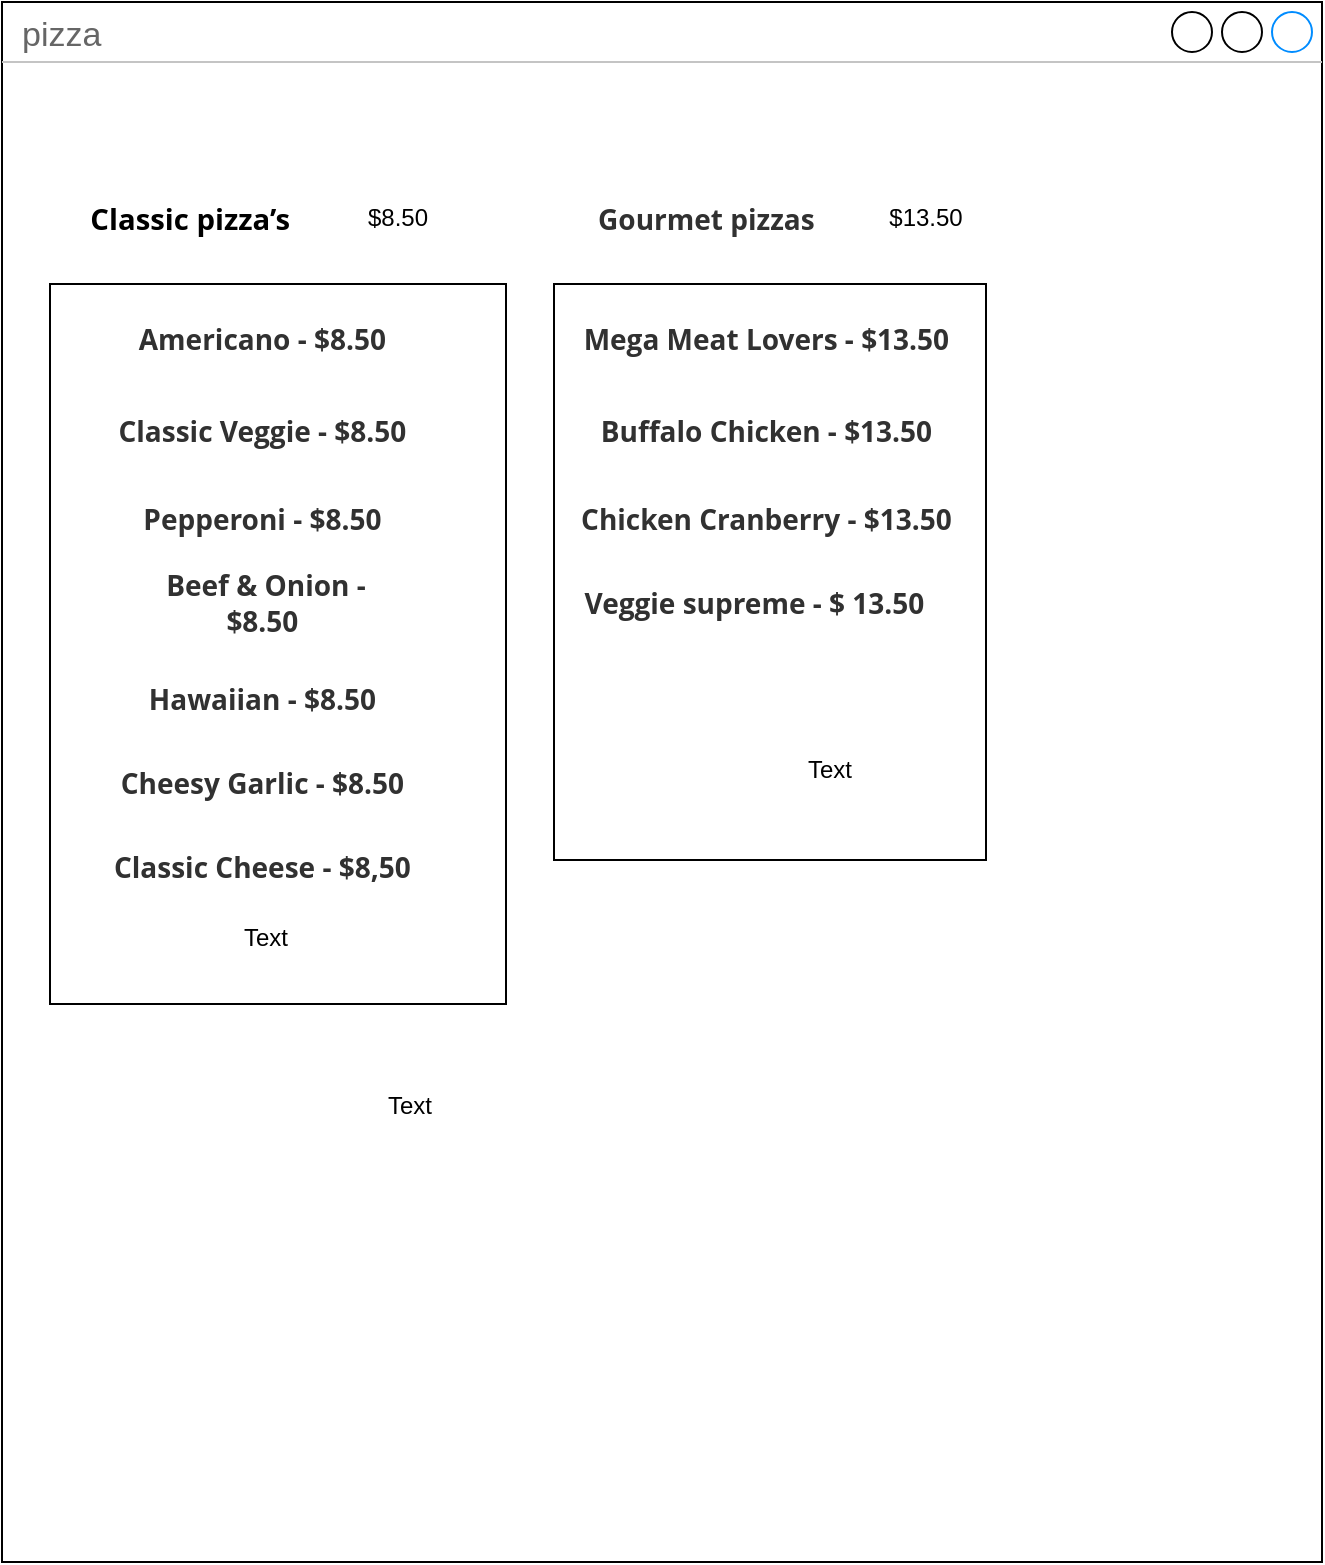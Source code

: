 <mxfile version="17.2.1" type="github" pages="2">
  <diagram id="OeIHxiRGo6S6o10ia1zx" name="Page-1">
    <mxGraphModel dx="1422" dy="794" grid="1" gridSize="12" guides="1" tooltips="1" connect="1" arrows="1" fold="1" page="1" pageScale="1" pageWidth="850" pageHeight="1100" math="0" shadow="0">
      <root>
        <mxCell id="0" />
        <mxCell id="1" parent="0" />
        <mxCell id="WEldt-L0lvi8PVt7wTrO-10" value="pizza&amp;nbsp;" style="strokeWidth=1;shadow=0;dashed=0;align=center;html=1;shape=mxgraph.mockup.containers.window;align=left;verticalAlign=top;spacingLeft=8;strokeColor2=#008cff;strokeColor3=#c4c4c4;fontColor=#666666;mainText=;fontSize=17;labelBackgroundColor=none;" parent="1" vertex="1">
          <mxGeometry x="12" y="351" width="660" height="780" as="geometry" />
        </mxCell>
        <mxCell id="WEldt-L0lvi8PVt7wTrO-24" value="&#xa;&#xa;&lt;span lang=&quot;EN-US&quot; class=&quot;TextRun SCXW166447480 BCX0&quot; style=&quot;margin: 0px; padding: 0px; font-variant: normal; font-style: normal; letter-spacing: normal; text-align: left; text-indent: 0px; text-transform: none; word-spacing: 0px; background-color: rgb(255, 255, 255); color: rgb(49, 49, 49); font-size: 10.5pt; line-height: 17.267px; font-family: &amp;quot;open sans&amp;quot;, &amp;quot;open sans_embeddedfont&amp;quot;, &amp;quot;open sans_msfontservice&amp;quot;, sans-serif; font-weight: bold;&quot;&gt;&lt;span class=&quot;NormalTextRun SCXW166447480 BCX0&quot; style=&quot;margin: 0px ; padding: 0px&quot;&gt;Gourmet pizzas&lt;/span&gt;&lt;/span&gt;&lt;span class=&quot;EOP SCXW166447480 BCX0&quot; style=&quot;margin: 0px; padding: 0px; font-style: normal; font-weight: 400; letter-spacing: normal; text-align: left; text-indent: 0px; text-transform: none; word-spacing: 0px; background-color: rgb(255, 255, 255); font-size: 10.5pt; line-height: 17.267px; font-family: &amp;quot;open sans&amp;quot;, &amp;quot;open sans_embeddedfont&amp;quot;, &amp;quot;open sans_msfontservice&amp;quot;, sans-serif; color: rgb(49, 49, 49);&quot;&gt;&amp;nbsp;&lt;/span&gt;&#xa;&#xa;" style="text;html=1;strokeColor=none;fillColor=none;align=center;verticalAlign=middle;whiteSpace=wrap;rounded=0;" parent="1" vertex="1">
          <mxGeometry x="300" y="444" width="132" height="30" as="geometry" />
        </mxCell>
        <mxCell id="GcgZZKDhvCRHyH7AHhgR-1" value="&#xa;&#xa;&lt;span lang=&quot;EN-US&quot; class=&quot;TextRun SCXW215827870 BCX0&quot; style=&quot;margin: 0px; padding: 0px; color: rgb(0, 0, 0); font-style: normal; letter-spacing: normal; text-align: left; text-indent: 0px; text-transform: none; word-spacing: 0px; background-color: rgb(255, 255, 255); font-size: 11pt; line-height: 18.346px; font-family: &amp;quot;open sans&amp;quot;, &amp;quot;open sans_embeddedfont&amp;quot;, &amp;quot;open sans_msfontservice&amp;quot;, sans-serif; font-weight: bold;&quot;&gt;&lt;span class=&quot;NormalTextRun SCXW215827870 BCX0&quot; style=&quot;margin: 0px ; padding: 0px&quot;&gt;Classic&amp;nbsp;&lt;/span&gt;&lt;span class=&quot;NormalTextRun SCXW215827870 BCX0&quot; style=&quot;margin: 0px ; padding: 0px&quot;&gt;pizza’s&lt;/span&gt;&lt;/span&gt;&lt;span class=&quot;EOP SCXW215827870 BCX0&quot; style=&quot;margin: 0px; padding: 0px; color: rgb(0, 0, 0); font-style: normal; font-weight: 400; letter-spacing: normal; text-align: left; text-indent: 0px; text-transform: none; word-spacing: 0px; background-color: rgb(255, 255, 255); font-size: 11pt; line-height: 18.346px; font-family: &amp;quot;open sans&amp;quot;, &amp;quot;open sans_embeddedfont&amp;quot;, &amp;quot;open sans_msfontservice&amp;quot;, sans-serif;&quot;&gt;&amp;nbsp;&lt;/span&gt;&#xa;&#xa;" style="text;html=1;strokeColor=none;fillColor=none;align=center;verticalAlign=middle;whiteSpace=wrap;rounded=0;" parent="1" vertex="1">
          <mxGeometry x="48" y="444" width="120" height="30" as="geometry" />
        </mxCell>
        <mxCell id="E2cKHjokbWYPnYQh1oeq-1" value="" style="rounded=0;whiteSpace=wrap;html=1;" parent="1" vertex="1">
          <mxGeometry x="36" y="492" width="228" height="360" as="geometry" />
        </mxCell>
        <mxCell id="E2cKHjokbWYPnYQh1oeq-5" value="&#xa;&#xa;&lt;span lang=&quot;EN-US&quot; class=&quot;TextRun SCXW6373005 BCX0&quot; style=&quot;margin: 0px; padding: 0px; font-variant: normal; font-style: normal; letter-spacing: normal; text-align: left; text-indent: 0px; text-transform: none; word-spacing: 0px; background-color: rgb(255, 255, 255); color: rgb(49, 49, 49); font-size: 10.5pt; line-height: 17.267px; font-family: &amp;quot;open sans&amp;quot;, &amp;quot;open sans_embeddedfont&amp;quot;, &amp;quot;open sans_msfontservice&amp;quot;, sans-serif; font-weight: bold;&quot;&gt;&lt;span class=&quot;NormalTextRun SCXW6373005 BCX0&quot; style=&quot;margin: 0px ; padding: 0px&quot;&gt;Americano - $8.50&lt;/span&gt;&lt;/span&gt;&lt;span class=&quot;EOP SCXW6373005 BCX0&quot; style=&quot;margin: 0px; padding: 0px; font-style: normal; font-weight: 400; letter-spacing: normal; text-align: left; text-indent: 0px; text-transform: none; word-spacing: 0px; background-color: rgb(255, 255, 255); font-size: 10.5pt; line-height: 17.267px; font-family: &amp;quot;open sans&amp;quot;, &amp;quot;open sans_embeddedfont&amp;quot;, &amp;quot;open sans_msfontservice&amp;quot;, sans-serif; color: rgb(49, 49, 49);&quot;&gt;&amp;nbsp;&lt;/span&gt;&#xa;&#xa;" style="text;html=1;strokeColor=none;fillColor=none;align=center;verticalAlign=middle;whiteSpace=wrap;rounded=0;" parent="1" vertex="1">
          <mxGeometry x="66" y="504" width="156" height="30" as="geometry" />
        </mxCell>
        <mxCell id="E2cKHjokbWYPnYQh1oeq-6" value="&#xa;&#xa;&lt;span lang=&quot;EN-US&quot; class=&quot;TextRun SCXW138891183 BCX0&quot; style=&quot;margin: 0px; padding: 0px; font-variant: normal; font-style: normal; letter-spacing: normal; text-align: left; text-indent: 0px; text-transform: none; word-spacing: 0px; background-color: rgb(255, 255, 255); color: rgb(49, 49, 49); font-size: 10.5pt; line-height: 17.267px; font-family: &amp;quot;open sans&amp;quot;, &amp;quot;open sans_embeddedfont&amp;quot;, &amp;quot;open sans_msfontservice&amp;quot;, sans-serif; font-weight: bold;&quot;&gt;&lt;span class=&quot;NormalTextRun SCXW138891183 BCX0&quot; style=&quot;margin: 0px ; padding: 0px&quot;&gt;Classic Veggie - $8.50&lt;/span&gt;&lt;/span&gt;&lt;span class=&quot;EOP SCXW138891183 BCX0&quot; style=&quot;margin: 0px; padding: 0px; font-style: normal; font-weight: 400; letter-spacing: normal; text-align: left; text-indent: 0px; text-transform: none; word-spacing: 0px; background-color: rgb(255, 255, 255); font-size: 10.5pt; line-height: 17.267px; font-family: &amp;quot;open sans&amp;quot;, &amp;quot;open sans_embeddedfont&amp;quot;, &amp;quot;open sans_msfontservice&amp;quot;, sans-serif; color: rgb(49, 49, 49);&quot;&gt;&amp;nbsp;&lt;/span&gt;&#xa;&#xa;" style="text;html=1;strokeColor=none;fillColor=none;align=center;verticalAlign=middle;whiteSpace=wrap;rounded=0;" parent="1" vertex="1">
          <mxGeometry x="66" y="550" width="156" height="30" as="geometry" />
        </mxCell>
        <mxCell id="E2cKHjokbWYPnYQh1oeq-7" value="&#xa;&#xa;&lt;span lang=&quot;EN-US&quot; class=&quot;TextRun SCXW78922887 BCX0&quot; style=&quot;margin: 0px; padding: 0px; font-variant: normal; font-style: normal; letter-spacing: normal; text-align: left; text-indent: 0px; text-transform: none; word-spacing: 0px; background-color: rgb(255, 255, 255); color: rgb(49, 49, 49); font-size: 10.5pt; line-height: 17.267px; font-family: &amp;quot;open sans&amp;quot;, &amp;quot;open sans_embeddedfont&amp;quot;, &amp;quot;open sans_msfontservice&amp;quot;, sans-serif; font-weight: bold;&quot;&gt;&lt;span class=&quot;NormalTextRun SCXW78922887 BCX0&quot; style=&quot;margin: 0px ; padding: 0px&quot;&gt;Pepperoni - $8.50&lt;/span&gt;&lt;/span&gt;&lt;span class=&quot;EOP SCXW78922887 BCX0&quot; style=&quot;margin: 0px; padding: 0px; font-style: normal; font-weight: 400; letter-spacing: normal; text-align: left; text-indent: 0px; text-transform: none; word-spacing: 0px; background-color: rgb(255, 255, 255); font-size: 10.5pt; line-height: 17.267px; font-family: &amp;quot;open sans&amp;quot;, &amp;quot;open sans_embeddedfont&amp;quot;, &amp;quot;open sans_msfontservice&amp;quot;, sans-serif; color: rgb(49, 49, 49);&quot;&gt;&amp;nbsp;&lt;/span&gt;&#xa;&#xa;" style="text;html=1;strokeColor=none;fillColor=none;align=center;verticalAlign=middle;whiteSpace=wrap;rounded=0;" parent="1" vertex="1">
          <mxGeometry x="72" y="594" width="144" height="30" as="geometry" />
        </mxCell>
        <mxCell id="E2cKHjokbWYPnYQh1oeq-9" value="&#xa;&#xa;&lt;span lang=&quot;EN-US&quot; class=&quot;TextRun SCXW229307784 BCX0&quot; style=&quot;margin: 0px; padding: 0px; font-variant: normal; font-style: normal; letter-spacing: normal; text-align: left; text-indent: 0px; text-transform: none; word-spacing: 0px; background-color: rgb(255, 255, 255); color: rgb(49, 49, 49); font-size: 10.5pt; line-height: 17.267px; font-family: &amp;quot;open sans&amp;quot;, &amp;quot;open sans_embeddedfont&amp;quot;, &amp;quot;open sans_msfontservice&amp;quot;, sans-serif; font-weight: bold;&quot;&gt;&lt;span class=&quot;NormalTextRun SCXW229307784 BCX0&quot; style=&quot;margin: 0px ; padding: 0px&quot;&gt;Beef &amp;amp; Onion - $8.50&lt;/span&gt;&lt;/span&gt;&lt;span class=&quot;EOP SCXW229307784 BCX0&quot; style=&quot;margin: 0px; padding: 0px; font-style: normal; font-weight: 400; letter-spacing: normal; text-align: left; text-indent: 0px; text-transform: none; word-spacing: 0px; background-color: rgb(255, 255, 255); font-size: 10.5pt; line-height: 17.267px; font-family: &amp;quot;open sans&amp;quot;, &amp;quot;open sans_embeddedfont&amp;quot;, &amp;quot;open sans_msfontservice&amp;quot;, sans-serif; color: rgb(49, 49, 49);&quot;&gt;&amp;nbsp;&lt;/span&gt;&#xa;&#xa;" style="text;html=1;strokeColor=none;fillColor=none;align=center;verticalAlign=middle;whiteSpace=wrap;rounded=0;" parent="1" vertex="1">
          <mxGeometry x="72" y="636" width="144" height="30" as="geometry" />
        </mxCell>
        <mxCell id="E2cKHjokbWYPnYQh1oeq-11" value="&#xa;&#xa;&lt;span lang=&quot;EN-US&quot; class=&quot;TextRun SCXW258297688 BCX0&quot; style=&quot;margin: 0px; padding: 0px; font-variant: normal; font-style: normal; letter-spacing: normal; text-align: left; text-indent: 0px; text-transform: none; word-spacing: 0px; background-color: rgb(255, 255, 255); color: rgb(49, 49, 49); font-size: 10.5pt; line-height: 17.267px; font-family: &amp;quot;open sans&amp;quot;, &amp;quot;open sans_embeddedfont&amp;quot;, &amp;quot;open sans_msfontservice&amp;quot;, sans-serif; font-weight: bold;&quot;&gt;&lt;span class=&quot;NormalTextRun SCXW258297688 BCX0&quot; style=&quot;margin: 0px ; padding: 0px&quot;&gt;Hawaiian - $8.50&lt;/span&gt;&lt;/span&gt;&lt;span class=&quot;EOP SCXW258297688 BCX0&quot; style=&quot;margin: 0px; padding: 0px; font-style: normal; font-weight: 400; letter-spacing: normal; text-align: left; text-indent: 0px; text-transform: none; word-spacing: 0px; background-color: rgb(255, 255, 255); font-size: 10.5pt; line-height: 17.267px; font-family: &amp;quot;open sans&amp;quot;, &amp;quot;open sans_embeddedfont&amp;quot;, &amp;quot;open sans_msfontservice&amp;quot;, sans-serif; color: rgb(49, 49, 49);&quot;&gt;&amp;nbsp;&lt;/span&gt;&#xa;&#xa;" style="text;html=1;strokeColor=none;fillColor=none;align=center;verticalAlign=middle;whiteSpace=wrap;rounded=0;" parent="1" vertex="1">
          <mxGeometry x="60" y="684" width="168" height="30" as="geometry" />
        </mxCell>
        <mxCell id="E2cKHjokbWYPnYQh1oeq-13" value="&#xa;&#xa;&lt;span lang=&quot;EN-US&quot; class=&quot;TextRun SCXW233343216 BCX0&quot; style=&quot;margin: 0px; padding: 0px; font-variant: normal; font-style: normal; letter-spacing: normal; text-align: left; text-indent: 0px; text-transform: none; word-spacing: 0px; background-color: rgb(255, 255, 255); color: rgb(49, 49, 49); font-size: 10.5pt; line-height: 17.267px; font-family: &amp;quot;open sans&amp;quot;, &amp;quot;open sans_embeddedfont&amp;quot;, &amp;quot;open sans_msfontservice&amp;quot;, sans-serif; font-weight: bold;&quot;&gt;&lt;span class=&quot;NormalTextRun SCXW233343216 BCX0&quot; style=&quot;margin: 0px ; padding: 0px&quot;&gt;Cheesy Garlic - $8.50&lt;/span&gt;&lt;/span&gt;&lt;span class=&quot;EOP SCXW233343216 BCX0&quot; style=&quot;margin: 0px; padding: 0px; font-style: normal; font-weight: 400; letter-spacing: normal; text-align: left; text-indent: 0px; text-transform: none; word-spacing: 0px; background-color: rgb(255, 255, 255); font-size: 10.5pt; line-height: 17.267px; font-family: &amp;quot;open sans&amp;quot;, &amp;quot;open sans_embeddedfont&amp;quot;, &amp;quot;open sans_msfontservice&amp;quot;, sans-serif; color: rgb(49, 49, 49);&quot;&gt;&amp;nbsp;&lt;/span&gt;&#xa;&#xa;" style="text;html=1;strokeColor=none;fillColor=none;align=center;verticalAlign=middle;whiteSpace=wrap;rounded=0;" parent="1" vertex="1">
          <mxGeometry x="60" y="726" width="168" height="30" as="geometry" />
        </mxCell>
        <mxCell id="E2cKHjokbWYPnYQh1oeq-14" value="" style="rounded=0;whiteSpace=wrap;html=1;" parent="1" vertex="1">
          <mxGeometry x="288" y="492" width="216" height="288" as="geometry" />
        </mxCell>
        <mxCell id="ydqbWu9w33GSYZBKG_5E-1" value="&#xa;&#xa;&lt;span lang=&quot;EN-US&quot; class=&quot;TextRun SCXW154784667 BCX0&quot; style=&quot;margin: 0px; padding: 0px; font-variant: normal; font-style: normal; letter-spacing: normal; text-align: left; text-indent: 0px; text-transform: none; word-spacing: 0px; background-color: rgb(255, 255, 255); color: rgb(49, 49, 49); font-size: 10.5pt; line-height: 17.267px; font-family: &amp;quot;open sans&amp;quot;, &amp;quot;open sans_embeddedfont&amp;quot;, &amp;quot;open sans_msfontservice&amp;quot;, sans-serif; font-weight: bold;&quot;&gt;&lt;span class=&quot;NormalTextRun SCXW154784667 BCX0&quot; style=&quot;margin: 0px ; padding: 0px&quot;&gt;Mega Meat Lovers - $13.50&lt;/span&gt;&lt;/span&gt;&lt;span class=&quot;EOP SCXW154784667 BCX0&quot; style=&quot;margin: 0px; padding: 0px; font-style: normal; font-weight: 400; letter-spacing: normal; text-align: left; text-indent: 0px; text-transform: none; word-spacing: 0px; background-color: rgb(255, 255, 255); font-size: 10.5pt; line-height: 17.267px; font-family: &amp;quot;open sans&amp;quot;, &amp;quot;open sans_embeddedfont&amp;quot;, &amp;quot;open sans_msfontservice&amp;quot;, sans-serif; color: rgb(49, 49, 49);&quot;&gt;&amp;nbsp;&lt;/span&gt;&#xa;&#xa;" style="text;html=1;strokeColor=none;fillColor=none;align=center;verticalAlign=middle;whiteSpace=wrap;rounded=0;" vertex="1" parent="1">
          <mxGeometry x="300" y="504" width="192" height="30" as="geometry" />
        </mxCell>
        <mxCell id="ydqbWu9w33GSYZBKG_5E-2" value="&#xa;&#xa;&lt;span lang=&quot;EN-US&quot; class=&quot;TextRun SCXW27006360 BCX0&quot; style=&quot;margin: 0px; padding: 0px; font-variant: normal; font-style: normal; letter-spacing: normal; text-align: left; text-indent: 0px; text-transform: none; word-spacing: 0px; background-color: rgb(255, 255, 255); color: rgb(49, 49, 49); font-size: 10.5pt; line-height: 17.267px; font-family: &amp;quot;open sans&amp;quot;, &amp;quot;open sans_embeddedfont&amp;quot;, &amp;quot;open sans_msfontservice&amp;quot;, sans-serif; font-weight: bold;&quot;&gt;&lt;span class=&quot;NormalTextRun SCXW27006360 BCX0&quot; style=&quot;margin: 0px ; padding: 0px&quot;&gt;Buffalo Chicken - $13.50&lt;/span&gt;&lt;/span&gt;&lt;span class=&quot;EOP SCXW27006360 BCX0&quot; style=&quot;margin: 0px; padding: 0px; font-style: normal; font-weight: 400; letter-spacing: normal; text-align: left; text-indent: 0px; text-transform: none; word-spacing: 0px; background-color: rgb(255, 255, 255); font-size: 10.5pt; line-height: 17.267px; font-family: &amp;quot;open sans&amp;quot;, &amp;quot;open sans_embeddedfont&amp;quot;, &amp;quot;open sans_msfontservice&amp;quot;, sans-serif; color: rgb(49, 49, 49);&quot;&gt;&amp;nbsp;&lt;/span&gt;&#xa;&#xa;" style="text;html=1;strokeColor=none;fillColor=none;align=center;verticalAlign=middle;whiteSpace=wrap;rounded=0;" vertex="1" parent="1">
          <mxGeometry x="300" y="550" width="192" height="30" as="geometry" />
        </mxCell>
        <mxCell id="ydqbWu9w33GSYZBKG_5E-3" value="&#xa;&#xa;&lt;span lang=&quot;EN-US&quot; class=&quot;TextRun SCXW44908262 BCX0&quot; style=&quot;margin: 0px; padding: 0px; font-variant: normal; font-style: normal; letter-spacing: normal; text-align: left; text-indent: 0px; text-transform: none; word-spacing: 0px; background-color: rgb(255, 255, 255); color: rgb(49, 49, 49); font-size: 10.5pt; line-height: 17.267px; font-family: &amp;quot;open sans&amp;quot;, &amp;quot;open sans_embeddedfont&amp;quot;, &amp;quot;open sans_msfontservice&amp;quot;, sans-serif; font-weight: bold;&quot;&gt;&lt;span class=&quot;NormalTextRun SCXW44908262 BCX0&quot; style=&quot;margin: 0px ; padding: 0px&quot;&gt;Chicken Cranberry - $13.50&lt;/span&gt;&lt;/span&gt;&lt;span class=&quot;EOP SCXW44908262 BCX0&quot; style=&quot;margin: 0px; padding: 0px; font-style: normal; font-weight: 400; letter-spacing: normal; text-align: left; text-indent: 0px; text-transform: none; word-spacing: 0px; background-color: rgb(255, 255, 255); font-size: 10.5pt; line-height: 17.267px; font-family: &amp;quot;open sans&amp;quot;, &amp;quot;open sans_embeddedfont&amp;quot;, &amp;quot;open sans_msfontservice&amp;quot;, sans-serif; color: rgb(49, 49, 49);&quot;&gt;&amp;nbsp;&lt;/span&gt;&#xa;&#xa;" style="text;html=1;strokeColor=none;fillColor=none;align=center;verticalAlign=middle;whiteSpace=wrap;rounded=0;" vertex="1" parent="1">
          <mxGeometry x="300" y="594" width="192" height="30" as="geometry" />
        </mxCell>
        <mxCell id="ydqbWu9w33GSYZBKG_5E-4" value="&#xa;&#xa;&lt;span lang=&quot;EN-US&quot; class=&quot;TextRun SCXW116794727 BCX0&quot; style=&quot;margin: 0px; padding: 0px; font-variant: normal; font-style: normal; letter-spacing: normal; text-align: left; text-indent: 0px; text-transform: none; word-spacing: 0px; background-color: rgb(255, 255, 255); color: rgb(49, 49, 49); font-size: 10.5pt; line-height: 17.267px; font-family: &amp;quot;open sans&amp;quot;, &amp;quot;open sans_embeddedfont&amp;quot;, &amp;quot;open sans_msfontservice&amp;quot;, sans-serif; font-weight: bold;&quot;&gt;&lt;span class=&quot;NormalTextRun SCXW116794727 BCX0&quot; style=&quot;margin: 0px ; padding: 0px&quot;&gt;Veggie supreme - $ 13.50&lt;/span&gt;&lt;/span&gt;&lt;span class=&quot;EOP SCXW116794727 BCX0&quot; style=&quot;margin: 0px; padding: 0px; font-style: normal; font-weight: 400; letter-spacing: normal; text-align: left; text-indent: 0px; text-transform: none; word-spacing: 0px; background-color: rgb(255, 255, 255); font-size: 10.5pt; line-height: 17.267px; font-family: &amp;quot;open sans&amp;quot;, &amp;quot;open sans_embeddedfont&amp;quot;, &amp;quot;open sans_msfontservice&amp;quot;, sans-serif; color: rgb(49, 49, 49);&quot;&gt;&amp;nbsp;&lt;/span&gt;&#xa;&#xa;" style="text;html=1;strokeColor=none;fillColor=none;align=center;verticalAlign=middle;whiteSpace=wrap;rounded=0;" vertex="1" parent="1">
          <mxGeometry x="300" y="636" width="180" height="30" as="geometry" />
        </mxCell>
        <mxCell id="ydqbWu9w33GSYZBKG_5E-5" value="&#xa;&#xa;&lt;span lang=&quot;EN-US&quot; class=&quot;TextRun SCXW175152311 BCX0&quot; style=&quot;margin: 0px; padding: 0px; font-variant: normal; font-style: normal; letter-spacing: normal; text-align: left; text-indent: 0px; text-transform: none; word-spacing: 0px; background-color: rgb(255, 255, 255); color: rgb(49, 49, 49); font-size: 10.5pt; line-height: 17.267px; font-family: &amp;quot;open sans&amp;quot;, &amp;quot;open sans_embeddedfont&amp;quot;, &amp;quot;open sans_msfontservice&amp;quot;, sans-serif; font-weight: bold;&quot;&gt;&lt;span class=&quot;NormalTextRun SCXW175152311 BCX0&quot; style=&quot;margin: 0px ; padding: 0px&quot;&gt;Classic Cheese - $8,50&lt;/span&gt;&lt;/span&gt;&lt;span class=&quot;EOP SCXW175152311 BCX0&quot; style=&quot;margin: 0px; padding: 0px; font-style: normal; font-weight: 400; letter-spacing: normal; text-align: left; text-indent: 0px; text-transform: none; word-spacing: 0px; background-color: rgb(255, 255, 255); font-size: 10.5pt; line-height: 17.267px; font-family: &amp;quot;open sans&amp;quot;, &amp;quot;open sans_embeddedfont&amp;quot;, &amp;quot;open sans_msfontservice&amp;quot;, sans-serif; color: rgb(49, 49, 49);&quot;&gt;&amp;nbsp;&lt;/span&gt;&#xa;&#xa;" style="text;html=1;strokeColor=none;fillColor=none;align=center;verticalAlign=middle;whiteSpace=wrap;rounded=0;" vertex="1" parent="1">
          <mxGeometry x="60" y="768" width="168" height="30" as="geometry" />
        </mxCell>
        <mxCell id="ydqbWu9w33GSYZBKG_5E-6" value="Text" style="text;html=1;strokeColor=none;fillColor=none;align=center;verticalAlign=middle;whiteSpace=wrap;rounded=0;" vertex="1" parent="1">
          <mxGeometry x="60" y="804" width="168" height="30" as="geometry" />
        </mxCell>
        <mxCell id="ydqbWu9w33GSYZBKG_5E-7" value="$8.50" style="text;html=1;strokeColor=none;fillColor=none;align=center;verticalAlign=middle;whiteSpace=wrap;rounded=0;" vertex="1" parent="1">
          <mxGeometry x="180" y="444" width="60" height="30" as="geometry" />
        </mxCell>
        <mxCell id="ydqbWu9w33GSYZBKG_5E-10" value="$13.50" style="text;html=1;strokeColor=none;fillColor=none;align=center;verticalAlign=middle;whiteSpace=wrap;rounded=0;" vertex="1" parent="1">
          <mxGeometry x="444" y="444" width="60" height="30" as="geometry" />
        </mxCell>
        <mxCell id="ydqbWu9w33GSYZBKG_5E-11" value="Text" style="text;html=1;strokeColor=none;fillColor=none;align=center;verticalAlign=middle;whiteSpace=wrap;rounded=0;" vertex="1" parent="1">
          <mxGeometry x="396" y="720" width="60" height="30" as="geometry" />
        </mxCell>
        <mxCell id="ydqbWu9w33GSYZBKG_5E-12" value="Text" style="text;html=1;strokeColor=none;fillColor=none;align=center;verticalAlign=middle;whiteSpace=wrap;rounded=0;" vertex="1" parent="1">
          <mxGeometry x="36" y="888" width="360" height="30" as="geometry" />
        </mxCell>
      </root>
    </mxGraphModel>
  </diagram>
  <diagram id="qb61e6Q5uCwr91oQOZQd" name="Page-2">
    <mxGraphModel dx="1422" dy="794" grid="1" gridSize="10" guides="1" tooltips="1" connect="1" arrows="1" fold="1" page="1" pageScale="1" pageWidth="850" pageHeight="1100" math="0" shadow="0">
      <root>
        <mxCell id="bYoLpiO9iF57CYAKjTNu-0" />
        <mxCell id="bYoLpiO9iF57CYAKjTNu-1" parent="bYoLpiO9iF57CYAKjTNu-0" />
        <mxCell id="bYoLpiO9iF57CYAKjTNu-3" value="" style="rounded=1;whiteSpace=wrap;html=1;" vertex="1" parent="bYoLpiO9iF57CYAKjTNu-1">
          <mxGeometry x="20" y="230" width="800" height="430" as="geometry" />
        </mxCell>
        <mxCell id="bYoLpiO9iF57CYAKjTNu-5" value="" style="rounded=0;whiteSpace=wrap;html=1;" vertex="1" parent="bYoLpiO9iF57CYAKjTNu-1">
          <mxGeometry x="80" y="260" width="190" height="360" as="geometry" />
        </mxCell>
        <mxCell id="bYoLpiO9iF57CYAKjTNu-6" value="" style="rounded=0;whiteSpace=wrap;html=1;" vertex="1" parent="bYoLpiO9iF57CYAKjTNu-1">
          <mxGeometry x="320" y="260" width="190" height="360" as="geometry" />
        </mxCell>
      </root>
    </mxGraphModel>
  </diagram>
</mxfile>
